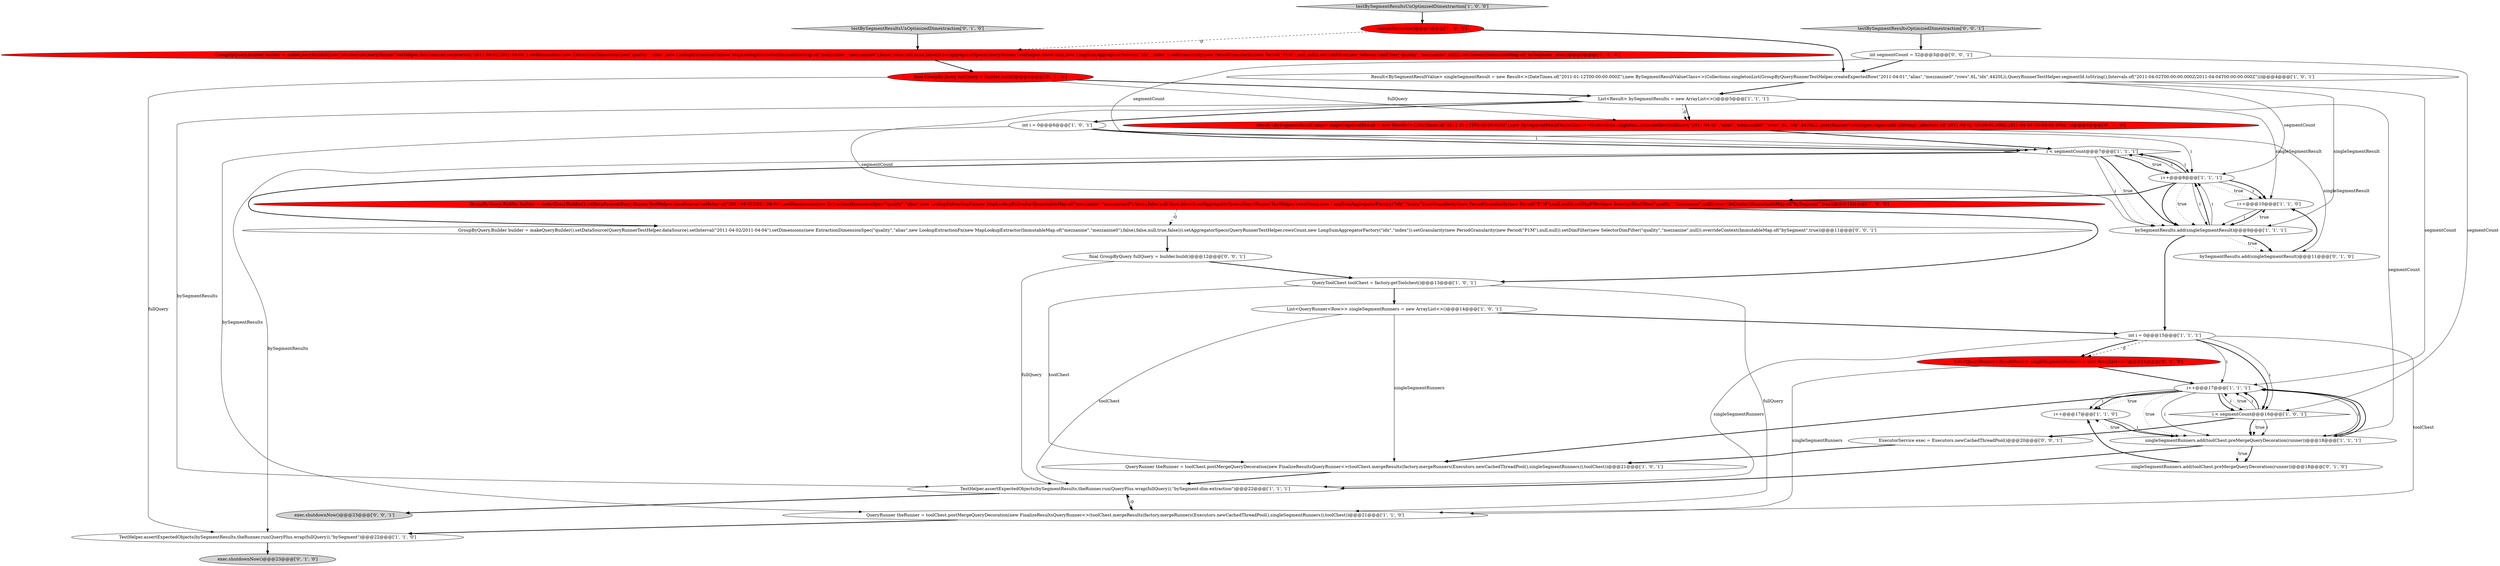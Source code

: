 digraph {
25 [style = filled, label = "List<QueryRunner<ResultRow>> singleSegmentRunners = new ArrayList<>()@@@14@@@['0', '1', '0']", fillcolor = red, shape = ellipse image = "AAA1AAABBB2BBB"];
18 [style = filled, label = "i < segmentCount@@@7@@@['1', '1', '1']", fillcolor = white, shape = diamond image = "AAA0AAABBB1BBB"];
20 [style = filled, label = "int i = 0@@@15@@@['1', '1', '1']", fillcolor = white, shape = ellipse image = "AAA0AAABBB1BBB"];
19 [style = filled, label = "i++@@@10@@@['1', '1', '0']", fillcolor = white, shape = ellipse image = "AAA0AAABBB1BBB"];
15 [style = filled, label = "i++@@@17@@@['1', '1', '0']", fillcolor = white, shape = ellipse image = "AAA0AAABBB1BBB"];
33 [style = filled, label = "ExecutorService exec = Executors.newCachedThreadPool()@@@20@@@['0', '0', '1']", fillcolor = white, shape = ellipse image = "AAA0AAABBB3BBB"];
13 [style = filled, label = "testBySegmentResultsUnOptimizedDimextraction['1', '0', '0']", fillcolor = lightgray, shape = diamond image = "AAA0AAABBB1BBB"];
21 [style = filled, label = "final GroupByQuery fullQuery = builder.build()@@@4@@@['0', '1', '0']", fillcolor = red, shape = ellipse image = "AAA1AAABBB2BBB"];
32 [style = filled, label = "testBySegmentResultsOptimizedDimextraction['0', '0', '1']", fillcolor = lightgray, shape = diamond image = "AAA0AAABBB3BBB"];
7 [style = filled, label = "i < segmentCount@@@16@@@['1', '0', '1']", fillcolor = white, shape = diamond image = "AAA0AAABBB1BBB"];
24 [style = filled, label = "GroupByQuery.Builder builder = makeQueryBuilder().setDataSource(QueryRunnerTestHelper.dataSource).setInterval(\"2011-04-02/2011-04-04\").setDimensions(new ExtractionDimensionSpec(\"quality\",\"alias\",new LookupExtractionFn(new MapLookupExtractor(ImmutableMap.of(\"mezzanine\",\"mezzanine0\"),false),false,null,false,false))).setAggregatorSpecs(QueryRunnerTestHelper.rowsCount,new LongSumAggregatorFactory(\"idx\",\"index\")).setGranularity(new PeriodGranularity(new Period(\"P1M\"),null,null)).setDimFilter(new SelectorDimFilter(\"quality\",\"mezzanine\",null)).setContext(ImmutableMap.of(\"bySegment\",true))@@@3@@@['0', '1', '0']", fillcolor = red, shape = ellipse image = "AAA1AAABBB2BBB"];
9 [style = filled, label = "i++@@@8@@@['1', '1', '1']", fillcolor = white, shape = ellipse image = "AAA0AAABBB1BBB"];
1 [style = filled, label = "QueryToolChest toolChest = factory.getToolchest()@@@13@@@['1', '0', '1']", fillcolor = white, shape = ellipse image = "AAA0AAABBB1BBB"];
27 [style = filled, label = "singleSegmentRunners.add(toolChest.preMergeQueryDecoration(runner))@@@18@@@['0', '1', '0']", fillcolor = white, shape = ellipse image = "AAA0AAABBB2BBB"];
30 [style = filled, label = "final GroupByQuery fullQuery = builder.build()@@@12@@@['0', '0', '1']", fillcolor = white, shape = ellipse image = "AAA0AAABBB3BBB"];
23 [style = filled, label = "Result<BySegmentResultValue> singleSegmentResult = new Result<>(DateTimes.of(\"2011-01-12T00:00:00.000Z\"),new BySegmentResultValueClass<>(Collections.singletonList(makeRow(fullQuery,\"2011-04-01\",\"alias\",\"mezzanine0\",\"rows\",6L,\"idx\",4420L)),QueryRunnerTestHelper.segmentId.toString(),Intervals.of(\"2011-04-02T00:00:00.000Z/2011-04-04T00:00:00.000Z\")))@@@6@@@['0', '1', '0']", fillcolor = red, shape = ellipse image = "AAA1AAABBB2BBB"];
16 [style = filled, label = "TestHelper.assertExpectedObjects(bySegmentResults,theRunner.run(QueryPlus.wrap(fullQuery)),\"bySegment\")@@@22@@@['1', '1', '0']", fillcolor = white, shape = ellipse image = "AAA0AAABBB1BBB"];
2 [style = filled, label = "Result<BySegmentResultValue> singleSegmentResult = new Result<>(DateTimes.of(\"2011-01-12T00:00:00.000Z\"),new BySegmentResultValueClass<>(Collections.singletonList(GroupByQueryRunnerTestHelper.createExpectedRow(\"2011-04-01\",\"alias\",\"mezzanine0\",\"rows\",6L,\"idx\",4420L)),QueryRunnerTestHelper.segmentId.toString(),Intervals.of(\"2011-04-02T00:00:00.000Z/2011-04-04T00:00:00.000Z\")))@@@4@@@['1', '0', '1']", fillcolor = white, shape = ellipse image = "AAA0AAABBB1BBB"];
6 [style = filled, label = "int i = 0@@@6@@@['1', '0', '1']", fillcolor = white, shape = ellipse image = "AAA0AAABBB1BBB"];
31 [style = filled, label = "int segmentCount = 32@@@3@@@['0', '0', '1']", fillcolor = white, shape = ellipse image = "AAA0AAABBB3BBB"];
0 [style = filled, label = "List<Result> bySegmentResults = new ArrayList<>()@@@5@@@['1', '1', '1']", fillcolor = white, shape = ellipse image = "AAA0AAABBB1BBB"];
17 [style = filled, label = "bySegmentResults.add(singleSegmentResult)@@@9@@@['1', '1', '1']", fillcolor = white, shape = ellipse image = "AAA0AAABBB1BBB"];
34 [style = filled, label = "exec.shutdownNow()@@@23@@@['0', '0', '1']", fillcolor = lightgray, shape = ellipse image = "AAA0AAABBB3BBB"];
11 [style = filled, label = "cannotVectorize()@@@3@@@['1', '0', '0']", fillcolor = red, shape = ellipse image = "AAA1AAABBB1BBB"];
26 [style = filled, label = "bySegmentResults.add(singleSegmentResult)@@@11@@@['0', '1', '0']", fillcolor = white, shape = ellipse image = "AAA0AAABBB2BBB"];
28 [style = filled, label = "exec.shutdownNow()@@@23@@@['0', '1', '0']", fillcolor = lightgray, shape = ellipse image = "AAA0AAABBB2BBB"];
3 [style = filled, label = "singleSegmentRunners.add(toolChest.preMergeQueryDecoration(runner))@@@18@@@['1', '1', '1']", fillcolor = white, shape = ellipse image = "AAA0AAABBB1BBB"];
12 [style = filled, label = "i++@@@17@@@['1', '1', '1']", fillcolor = white, shape = ellipse image = "AAA0AAABBB1BBB"];
8 [style = filled, label = "TestHelper.assertExpectedObjects(bySegmentResults,theRunner.run(QueryPlus.wrap(fullQuery)),\"bySegment-dim-extraction\")@@@22@@@['1', '1', '1']", fillcolor = white, shape = ellipse image = "AAA0AAABBB1BBB"];
14 [style = filled, label = "List<QueryRunner<Row>> singleSegmentRunners = new ArrayList<>()@@@14@@@['1', '0', '1']", fillcolor = white, shape = ellipse image = "AAA0AAABBB1BBB"];
4 [style = filled, label = "QueryRunner theRunner = toolChest.postMergeQueryDecoration(new FinalizeResultsQueryRunner<>(toolChest.mergeResults(factory.mergeRunners(Executors.newCachedThreadPool(),singleSegmentRunners)),toolChest))@@@21@@@['1', '1', '0']", fillcolor = white, shape = ellipse image = "AAA0AAABBB1BBB"];
29 [style = filled, label = "GroupByQuery.Builder builder = makeQueryBuilder().setDataSource(QueryRunnerTestHelper.dataSource).setInterval(\"2011-04-02/2011-04-04\").setDimensions(new ExtractionDimensionSpec(\"quality\",\"alias\",new LookupExtractionFn(new MapLookupExtractor(ImmutableMap.of(\"mezzanine\",\"mezzanine0\"),false),false,null,true,false))).setAggregatorSpecs(QueryRunnerTestHelper.rowsCount,new LongSumAggregatorFactory(\"idx\",\"index\")).setGranularity(new PeriodGranularity(new Period(\"P1M\"),null,null)).setDimFilter(new SelectorDimFilter(\"quality\",\"mezzanine\",null)).overrideContext(ImmutableMap.of(\"bySegment\",true))@@@11@@@['0', '0', '1']", fillcolor = white, shape = ellipse image = "AAA0AAABBB3BBB"];
22 [style = filled, label = "testBySegmentResultsUnOptimizedDimextraction['0', '1', '0']", fillcolor = lightgray, shape = diamond image = "AAA0AAABBB2BBB"];
5 [style = filled, label = "GroupByQuery.Builder builder = makeQueryBuilder().setDataSource(QueryRunnerTestHelper.dataSource).setInterval(\"2011-04-02/2011-04-04\").setDimensions(new ExtractionDimensionSpec(\"quality\",\"alias\",new LookupExtractionFn(new MapLookupExtractor(ImmutableMap.of(\"mezzanine\",\"mezzanine0\"),false),false,null,false,false))).setAggregatorSpecs(QueryRunnerTestHelper.rowsCount,new LongSumAggregatorFactory(\"idx\",\"index\")).setGranularity(new PeriodGranularity(new Period(\"P1M\"),null,null)).setDimFilter(new SelectorDimFilter(\"quality\",\"mezzanine\",null)).overrideContext(ImmutableMap.of(\"bySegment\",true))@@@12@@@['1', '0', '0']", fillcolor = red, shape = ellipse image = "AAA1AAABBB1BBB"];
10 [style = filled, label = "QueryRunner theRunner = toolChest.postMergeQueryDecoration(new FinalizeResultsQueryRunner<>(toolChest.mergeResults(factory.mergeRunners(Executors.newCachedThreadPool(),singleSegmentRunners)),toolChest))@@@21@@@['1', '0', '1']", fillcolor = white, shape = ellipse image = "AAA0AAABBB1BBB"];
1->10 [style = solid, label="toolChest"];
6->9 [style = solid, label="i"];
14->10 [style = solid, label="singleSegmentRunners"];
29->30 [style = bold, label=""];
7->3 [style = solid, label="i"];
17->9 [style = bold, label=""];
19->17 [style = solid, label="i"];
12->15 [style = dotted, label="true"];
27->15 [style = bold, label=""];
12->7 [style = bold, label=""];
3->27 [style = bold, label=""];
3->27 [style = dotted, label="true"];
12->10 [style = bold, label=""];
10->8 [style = bold, label=""];
24->21 [style = bold, label=""];
20->25 [style = dashed, label="0"];
9->5 [style = bold, label=""];
20->12 [style = solid, label="i"];
8->4 [style = bold, label=""];
4->16 [style = bold, label=""];
14->20 [style = bold, label=""];
17->20 [style = bold, label=""];
18->9 [style = solid, label="i"];
8->34 [style = bold, label=""];
20->8 [style = solid, label="singleSegmentRunners"];
12->3 [style = dotted, label="true"];
17->26 [style = dotted, label="true"];
21->0 [style = bold, label=""];
1->4 [style = solid, label="fullQuery"];
0->23 [style = dashed, label="0"];
18->17 [style = solid, label="i"];
0->17 [style = solid, label="segmentCount"];
6->4 [style = solid, label="bySegmentResults"];
21->23 [style = solid, label="fullQuery"];
9->17 [style = bold, label=""];
31->2 [style = bold, label=""];
20->25 [style = bold, label=""];
13->11 [style = bold, label=""];
7->12 [style = dotted, label="true"];
7->12 [style = solid, label="i"];
7->33 [style = bold, label=""];
5->1 [style = bold, label=""];
0->23 [style = bold, label=""];
0->3 [style = solid, label="segmentCount"];
18->9 [style = bold, label=""];
18->17 [style = dotted, label="true"];
20->7 [style = bold, label=""];
32->31 [style = bold, label=""];
9->18 [style = solid, label="i"];
20->7 [style = solid, label="i"];
6->18 [style = bold, label=""];
12->15 [style = solid, label="i"];
31->7 [style = solid, label="segmentCount"];
19->17 [style = bold, label=""];
5->29 [style = dashed, label="0"];
3->12 [style = bold, label=""];
26->19 [style = bold, label=""];
15->3 [style = bold, label=""];
6->18 [style = solid, label="i"];
30->8 [style = solid, label="fullQuery"];
3->12 [style = solid, label="i"];
2->12 [style = solid, label="segmentCount"];
2->0 [style = bold, label=""];
9->19 [style = dotted, label="true"];
9->18 [style = bold, label=""];
9->19 [style = solid, label="i"];
3->8 [style = bold, label=""];
3->15 [style = dotted, label="true"];
18->9 [style = dotted, label="true"];
17->19 [style = dotted, label="true"];
2->9 [style = solid, label="segmentCount"];
9->19 [style = bold, label=""];
12->3 [style = bold, label=""];
0->8 [style = solid, label="bySegmentResults"];
12->7 [style = solid, label="i"];
23->18 [style = bold, label=""];
25->4 [style = solid, label="singleSegmentRunners"];
0->19 [style = solid, label="singleSegmentResult"];
17->26 [style = bold, label=""];
30->1 [style = bold, label=""];
21->16 [style = solid, label="fullQuery"];
0->6 [style = bold, label=""];
7->12 [style = bold, label=""];
31->18 [style = solid, label="segmentCount"];
9->17 [style = dotted, label="true"];
12->15 [style = bold, label=""];
9->17 [style = solid, label="i"];
18->17 [style = bold, label=""];
33->10 [style = bold, label=""];
17->9 [style = solid, label="i"];
11->2 [style = bold, label=""];
7->3 [style = bold, label=""];
18->16 [style = solid, label="bySegmentResults"];
15->3 [style = solid, label="i"];
18->29 [style = bold, label=""];
20->4 [style = solid, label="toolChest"];
16->28 [style = bold, label=""];
25->12 [style = bold, label=""];
7->3 [style = dotted, label="true"];
23->26 [style = solid, label="singleSegmentResult"];
2->17 [style = solid, label="singleSegmentResult"];
11->24 [style = dashed, label="0"];
4->8 [style = dashed, label="0"];
1->14 [style = bold, label=""];
22->24 [style = bold, label=""];
12->3 [style = solid, label="i"];
14->8 [style = solid, label="toolChest"];
}
